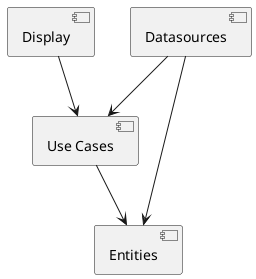 @startuml

[Display] as UI
[Use Cases] as UC
[Datasources] as Database
[Entities]

UI --> UC
Database --> UC
UC --> Entities
Database --> Entities

@enduml

